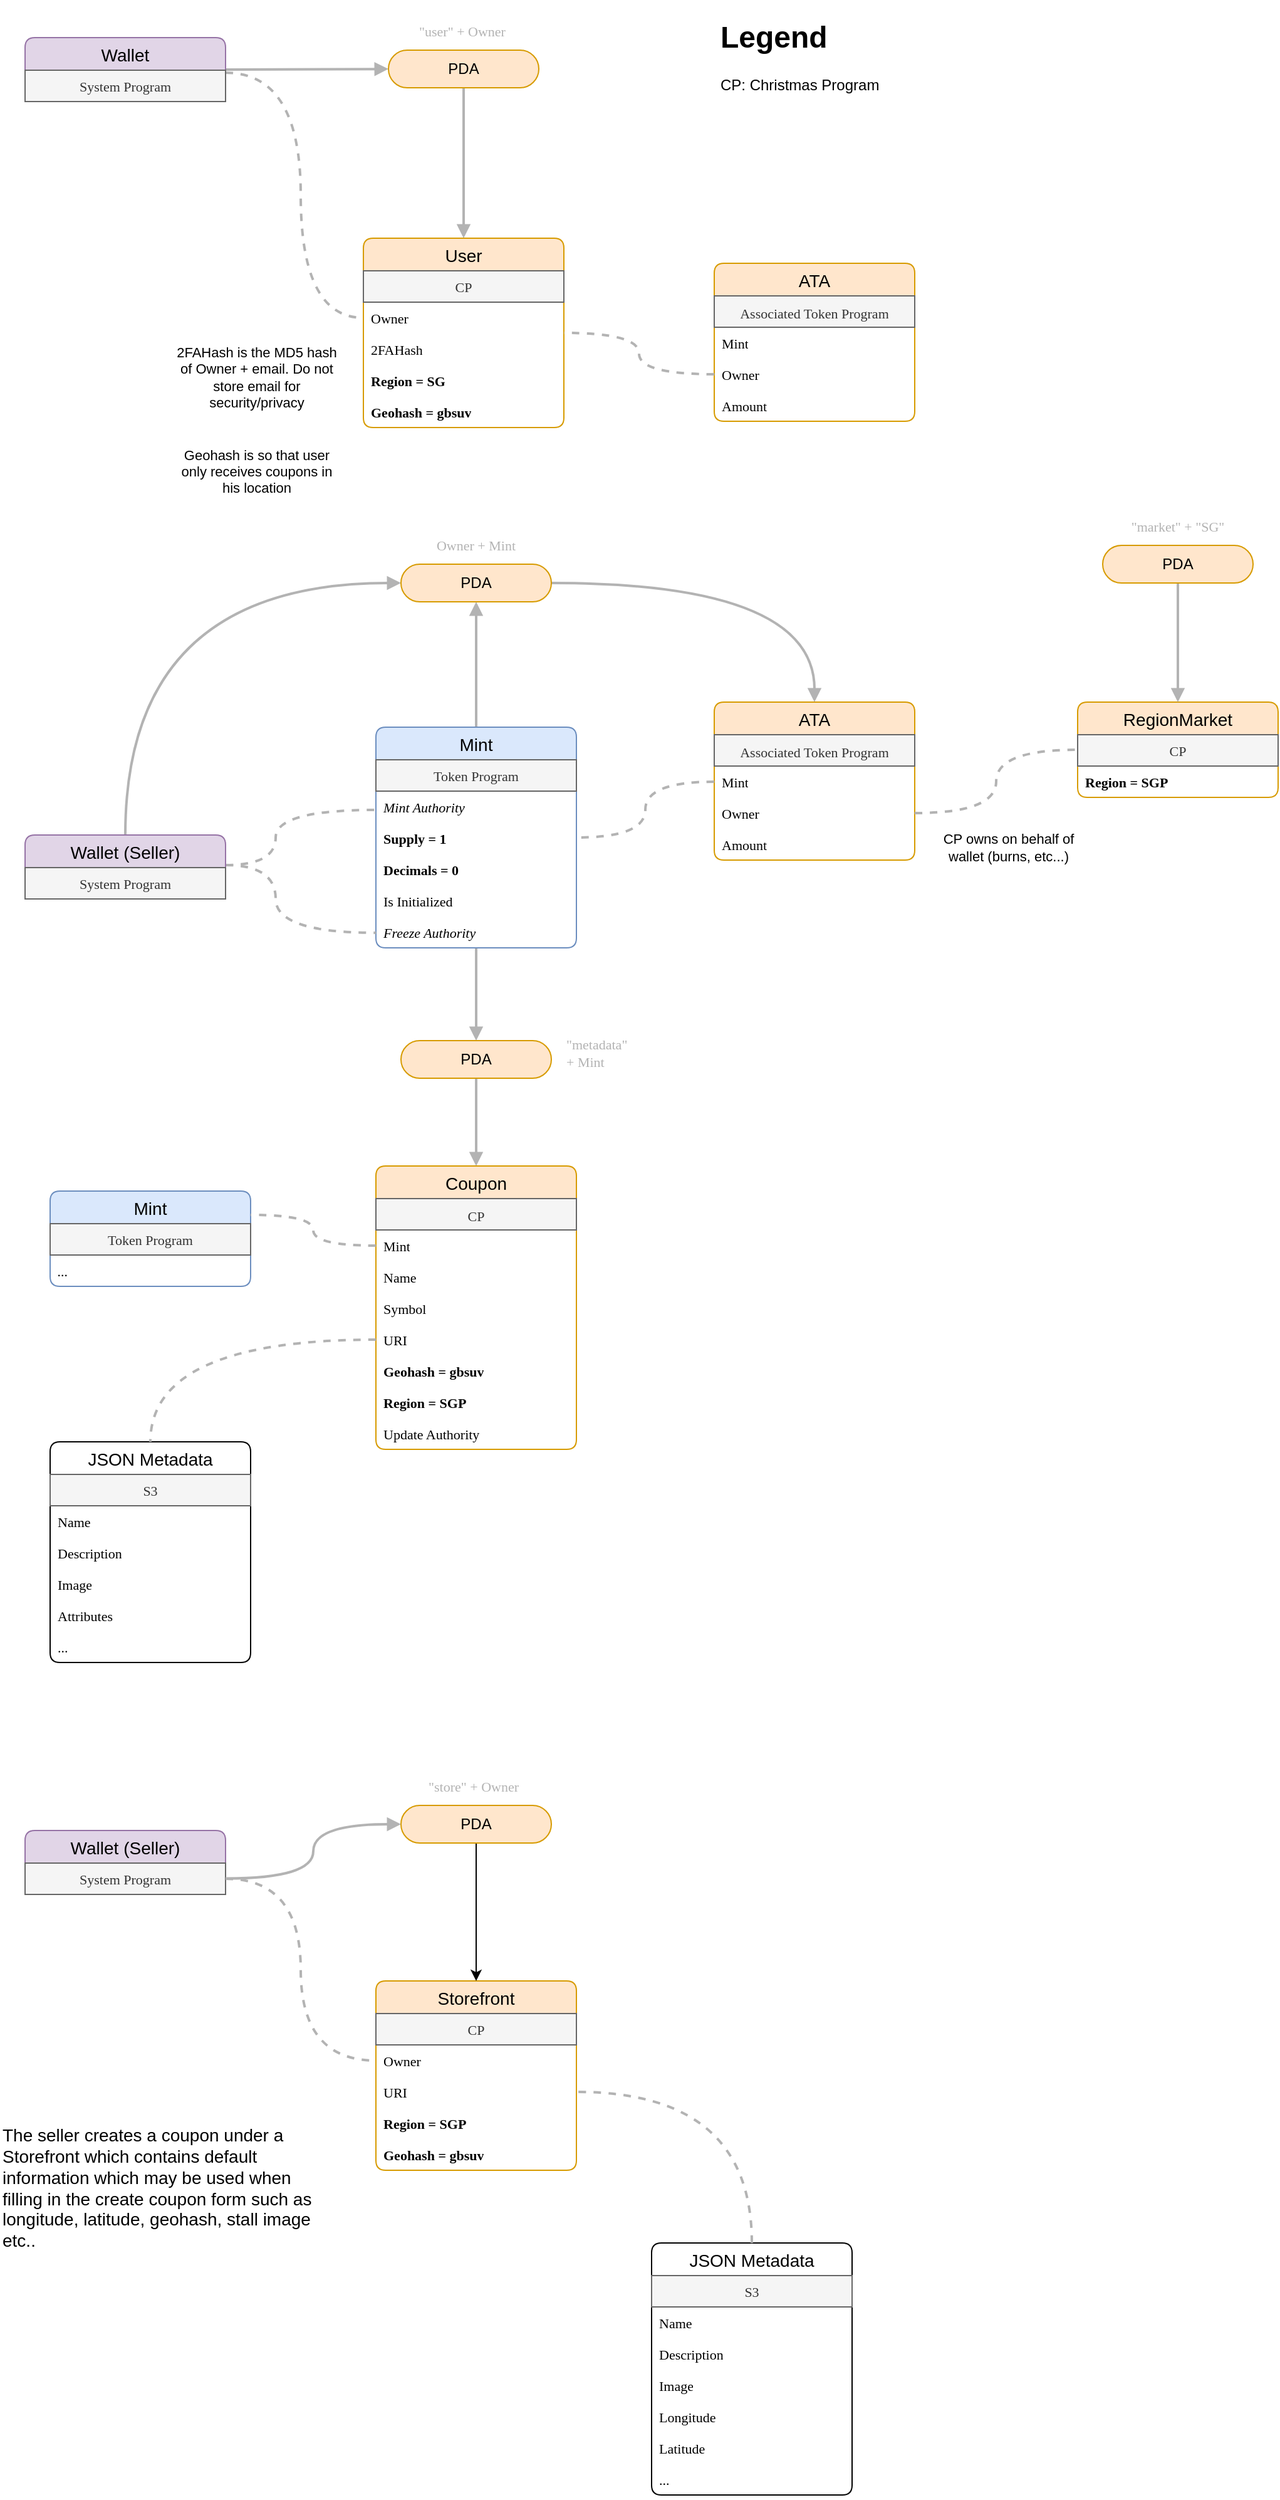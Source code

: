 <mxfile version="22.1.2" type="device">
  <diagram name="Page-1" id="myjQk-wkhAcpDl-BsH8o">
    <mxGraphModel dx="1242" dy="800" grid="1" gridSize="10" guides="1" tooltips="1" connect="1" arrows="1" fold="1" page="1" pageScale="1" pageWidth="827" pageHeight="1169" math="0" shadow="0">
      <root>
        <mxCell id="0" />
        <mxCell id="1" parent="0" />
        <mxCell id="Rvj227l52RedUWt44L4D-11" style="edgeStyle=orthogonalEdgeStyle;orthogonalLoop=1;jettySize=auto;html=1;entryX=0;entryY=0.5;entryDx=0;entryDy=0;endArrow=block;endFill=1;strokeWidth=2;strokeColor=#B3B3B3;curved=1;" parent="1" source="Rvj227l52RedUWt44L4D-1" target="Rvj227l52RedUWt44L4D-5" edge="1">
          <mxGeometry relative="1" as="geometry" />
        </mxCell>
        <mxCell id="Rvj227l52RedUWt44L4D-16" style="edgeStyle=orthogonalEdgeStyle;orthogonalLoop=1;jettySize=auto;html=1;entryX=0;entryY=0.5;entryDx=0;entryDy=0;curved=1;arcSize=20;endArrow=none;endFill=0;dashed=1;strokeWidth=2;strokeColor=#B3B3B3;" parent="1" source="Rvj227l52RedUWt44L4D-1" target="Rvj227l52RedUWt44L4D-15" edge="1">
          <mxGeometry relative="1" as="geometry">
            <Array as="points">
              <mxPoint x="260" y="88" />
              <mxPoint x="260" y="284" />
            </Array>
          </mxGeometry>
        </mxCell>
        <mxCell id="Rvj227l52RedUWt44L4D-1" value="Wallet" style="swimlane;fontStyle=0;childLayout=stackLayout;horizontal=1;startSize=26;horizontalStack=0;resizeParent=1;resizeParentMax=0;resizeLast=0;collapsible=1;marginBottom=0;align=center;fontSize=14;fillColor=#e1d5e7;strokeColor=#9673a6;arcSize=10;rounded=1;fontColor=#000000;" parent="1" vertex="1">
          <mxGeometry x="40" y="60" width="160" height="51" as="geometry" />
        </mxCell>
        <mxCell id="Rvj227l52RedUWt44L4D-2" value="System Program" style="text;strokeColor=#666666;fillColor=#f5f5f5;spacingLeft=4;spacingRight=4;overflow=hidden;rotatable=0;points=[[0,0.5],[1,0.5]];portConstraint=eastwest;fontSize=11;whiteSpace=wrap;html=1;align=center;fontFamily=Verdana;fontColor=#333333;" parent="Rvj227l52RedUWt44L4D-1" vertex="1">
          <mxGeometry y="26" width="160" height="25" as="geometry" />
        </mxCell>
        <mxCell id="Rvj227l52RedUWt44L4D-12" style="edgeStyle=orthogonalEdgeStyle;rounded=0;orthogonalLoop=1;jettySize=auto;html=1;entryX=0.5;entryY=0;entryDx=0;entryDy=0;strokeColor=#B3B3B3;endArrow=block;endFill=1;strokeWidth=2;" parent="1" source="Rvj227l52RedUWt44L4D-5" target="Rvj227l52RedUWt44L4D-6" edge="1">
          <mxGeometry relative="1" as="geometry" />
        </mxCell>
        <mxCell id="Rvj227l52RedUWt44L4D-5" value="&lt;font color=&quot;#000000&quot;&gt;PDA&lt;/font&gt;" style="rounded=1;whiteSpace=wrap;html=1;arcSize=50;absoluteArcSize=0;fillColor=#ffe6cc;strokeColor=#d79b00;fontColor=default;" parent="1" vertex="1">
          <mxGeometry x="330" y="70" width="120" height="30" as="geometry" />
        </mxCell>
        <mxCell id="Rvj227l52RedUWt44L4D-6" value="User" style="swimlane;fontStyle=0;childLayout=stackLayout;horizontal=1;startSize=26;horizontalStack=0;resizeParent=1;resizeParentMax=0;resizeLast=0;collapsible=1;marginBottom=0;align=center;fontSize=14;fillColor=#ffe6cc;strokeColor=#d79b00;arcSize=10;rounded=1;fontColor=#000000;" parent="1" vertex="1">
          <mxGeometry x="310" y="220" width="160" height="151" as="geometry" />
        </mxCell>
        <mxCell id="Rvj227l52RedUWt44L4D-7" value="CP" style="text;strokeColor=#666666;fillColor=#f5f5f5;spacingLeft=4;spacingRight=4;overflow=hidden;rotatable=0;points=[[0,0.5],[1,0.5]];portConstraint=eastwest;fontSize=11;whiteSpace=wrap;html=1;align=center;fontFamily=Verdana;fontColor=#333333;" parent="Rvj227l52RedUWt44L4D-6" vertex="1">
          <mxGeometry y="26" width="160" height="25" as="geometry" />
        </mxCell>
        <mxCell id="Rvj227l52RedUWt44L4D-15" value="Owner" style="text;spacingLeft=4;spacingRight=4;overflow=hidden;rotatable=0;points=[[0,0.5],[1,0.5]];portConstraint=eastwest;fontSize=11;whiteSpace=wrap;html=1;align=left;fontFamily=Verdana;" parent="Rvj227l52RedUWt44L4D-6" vertex="1">
          <mxGeometry y="51" width="160" height="25" as="geometry" />
        </mxCell>
        <mxCell id="p-E31Foc24i6YtQsYcdP-1" value="2FAHash" style="text;spacingLeft=4;spacingRight=4;overflow=hidden;rotatable=0;points=[[0,0.5],[1,0.5]];portConstraint=eastwest;fontSize=11;whiteSpace=wrap;html=1;align=left;fontFamily=Verdana;" parent="Rvj227l52RedUWt44L4D-6" vertex="1">
          <mxGeometry y="76" width="160" height="25" as="geometry" />
        </mxCell>
        <mxCell id="Y7vdd_2MA1dPWRgWnuZq-1" value="&lt;b&gt;Region = SG&lt;/b&gt;" style="text;spacingLeft=4;spacingRight=4;overflow=hidden;rotatable=0;points=[[0,0.5],[1,0.5]];portConstraint=eastwest;fontSize=11;whiteSpace=wrap;html=1;align=left;fontFamily=Verdana;" parent="Rvj227l52RedUWt44L4D-6" vertex="1">
          <mxGeometry y="101" width="160" height="25" as="geometry" />
        </mxCell>
        <mxCell id="Y7vdd_2MA1dPWRgWnuZq-2" value="&lt;b&gt;Geohash =&amp;nbsp;gbsuv&lt;/b&gt;" style="text;spacingLeft=4;spacingRight=4;overflow=hidden;rotatable=0;points=[[0,0.5],[1,0.5]];portConstraint=eastwest;fontSize=11;whiteSpace=wrap;html=1;align=left;fontFamily=Verdana;" parent="Rvj227l52RedUWt44L4D-6" vertex="1">
          <mxGeometry y="126" width="160" height="25" as="geometry" />
        </mxCell>
        <mxCell id="Rvj227l52RedUWt44L4D-13" value="&quot;user&quot; + Owner" style="text;html=1;strokeColor=none;fillColor=none;align=center;verticalAlign=middle;whiteSpace=wrap;rounded=0;fontFamily=Verdana;fontColor=#B3B3B3;fontStyle=0;fontSize=11;" parent="1" vertex="1">
          <mxGeometry x="320" y="40" width="138" height="30" as="geometry" />
        </mxCell>
        <mxCell id="Rvj227l52RedUWt44L4D-35" style="edgeStyle=orthogonalEdgeStyle;shape=connector;curved=1;rounded=1;orthogonalLoop=1;jettySize=auto;html=1;entryX=0.5;entryY=1;entryDx=0;entryDy=0;labelBackgroundColor=default;strokeColor=#B3B3B3;strokeWidth=2;fontFamily=Helvetica;fontSize=11;fontColor=default;endArrow=block;endFill=1;" parent="1" source="Rvj227l52RedUWt44L4D-18" target="Rvj227l52RedUWt44L4D-32" edge="1">
          <mxGeometry relative="1" as="geometry" />
        </mxCell>
        <mxCell id="Rvj227l52RedUWt44L4D-67" style="edgeStyle=orthogonalEdgeStyle;shape=connector;curved=1;rounded=1;orthogonalLoop=1;jettySize=auto;html=1;labelBackgroundColor=default;strokeColor=#B3B3B3;strokeWidth=2;fontFamily=Helvetica;fontSize=11;fontColor=default;endArrow=block;endFill=1;entryX=0.5;entryY=0;entryDx=0;entryDy=0;" parent="1" source="Rvj227l52RedUWt44L4D-18" target="Rvj227l52RedUWt44L4D-60" edge="1">
          <mxGeometry relative="1" as="geometry">
            <mxPoint x="410" y="850" as="targetPoint" />
            <Array as="points" />
          </mxGeometry>
        </mxCell>
        <mxCell id="Rvj227l52RedUWt44L4D-18" value="Mint" style="swimlane;fontStyle=0;childLayout=stackLayout;horizontal=1;startSize=26;horizontalStack=0;resizeParent=1;resizeParentMax=0;resizeLast=0;collapsible=1;marginBottom=0;align=center;fontSize=14;fillColor=#dae8fc;strokeColor=#6c8ebf;arcSize=10;rounded=1;fontColor=#000000;" parent="1" vertex="1">
          <mxGeometry x="320" y="610" width="160" height="176" as="geometry" />
        </mxCell>
        <mxCell id="Rvj227l52RedUWt44L4D-19" value="Token Program" style="text;strokeColor=#666666;fillColor=#f5f5f5;spacingLeft=4;spacingRight=4;overflow=hidden;rotatable=0;points=[[0,0.5],[1,0.5]];portConstraint=eastwest;fontSize=11;whiteSpace=wrap;html=1;align=center;fontFamily=Verdana;fontColor=#333333;" parent="Rvj227l52RedUWt44L4D-18" vertex="1">
          <mxGeometry y="26" width="160" height="25" as="geometry" />
        </mxCell>
        <mxCell id="Rvj227l52RedUWt44L4D-20" value="Mint Authority" style="text;spacingLeft=4;spacingRight=4;overflow=hidden;rotatable=0;points=[[0,0.5],[1,0.5]];portConstraint=eastwest;fontSize=11;whiteSpace=wrap;html=1;align=left;fontFamily=Verdana;fontStyle=2" parent="Rvj227l52RedUWt44L4D-18" vertex="1">
          <mxGeometry y="51" width="160" height="25" as="geometry" />
        </mxCell>
        <mxCell id="Rvj227l52RedUWt44L4D-21" value="&lt;b style=&quot;font-size: 11px;&quot;&gt;Supply = 1&lt;/b&gt;" style="text;spacingLeft=4;spacingRight=4;overflow=hidden;rotatable=0;points=[[0,0.5],[1,0.5]];portConstraint=eastwest;fontSize=11;whiteSpace=wrap;html=1;align=left;fontFamily=Verdana;" parent="Rvj227l52RedUWt44L4D-18" vertex="1">
          <mxGeometry y="76" width="160" height="25" as="geometry" />
        </mxCell>
        <mxCell id="Rvj227l52RedUWt44L4D-22" value="&lt;b style=&quot;font-size: 11px;&quot;&gt;Decimals = 0&lt;/b&gt;" style="text;spacingLeft=4;spacingRight=4;overflow=hidden;rotatable=0;points=[[0,0.5],[1,0.5]];portConstraint=eastwest;fontSize=11;whiteSpace=wrap;html=1;align=left;fontFamily=Verdana;" parent="Rvj227l52RedUWt44L4D-18" vertex="1">
          <mxGeometry y="101" width="160" height="25" as="geometry" />
        </mxCell>
        <mxCell id="Rvj227l52RedUWt44L4D-23" value="Is Initialized" style="text;spacingLeft=4;spacingRight=4;overflow=hidden;rotatable=0;points=[[0,0.5],[1,0.5]];portConstraint=eastwest;fontSize=11;whiteSpace=wrap;html=1;align=left;fontFamily=Verdana;" parent="Rvj227l52RedUWt44L4D-18" vertex="1">
          <mxGeometry y="126" width="160" height="25" as="geometry" />
        </mxCell>
        <mxCell id="Rvj227l52RedUWt44L4D-24" value="Freeze Authority" style="text;spacingLeft=4;spacingRight=4;overflow=hidden;rotatable=0;points=[[0,0.5],[1,0.5]];portConstraint=eastwest;fontSize=11;whiteSpace=wrap;html=1;align=left;fontFamily=Verdana;fontStyle=2" parent="Rvj227l52RedUWt44L4D-18" vertex="1">
          <mxGeometry y="151" width="160" height="25" as="geometry" />
        </mxCell>
        <mxCell id="Rvj227l52RedUWt44L4D-30" style="edgeStyle=orthogonalEdgeStyle;orthogonalLoop=1;jettySize=auto;html=1;endArrow=none;strokeColor=#B3B3B3;arcSize=20;endFill=0;dashed=1;strokeWidth=2;curved=1;" parent="1" source="Rvj227l52RedUWt44L4D-25" target="Rvj227l52RedUWt44L4D-20" edge="1">
          <mxGeometry relative="1" as="geometry">
            <mxPoint x="300" y="670" as="targetPoint" />
            <Array as="points">
              <mxPoint x="240" y="720" />
              <mxPoint x="240" y="676" />
            </Array>
          </mxGeometry>
        </mxCell>
        <mxCell id="Rvj227l52RedUWt44L4D-31" style="edgeStyle=orthogonalEdgeStyle;orthogonalLoop=1;jettySize=auto;html=1;endArrow=none;strokeColor=#B3B3B3;arcSize=20;endFill=0;dashed=1;strokeWidth=2;curved=1;" parent="1" source="Rvj227l52RedUWt44L4D-25" target="Rvj227l52RedUWt44L4D-24" edge="1">
          <mxGeometry relative="1" as="geometry">
            <mxPoint x="270" y="810" as="targetPoint" />
            <Array as="points">
              <mxPoint x="240" y="720" />
              <mxPoint x="240" y="774" />
            </Array>
          </mxGeometry>
        </mxCell>
        <mxCell id="Rvj227l52RedUWt44L4D-34" style="edgeStyle=orthogonalEdgeStyle;shape=connector;curved=1;rounded=1;orthogonalLoop=1;jettySize=auto;html=1;entryX=0;entryY=0.5;entryDx=0;entryDy=0;labelBackgroundColor=default;strokeColor=#B3B3B3;strokeWidth=2;fontFamily=Helvetica;fontSize=11;fontColor=default;endArrow=block;endFill=1;arcSize=20;" parent="1" source="Rvj227l52RedUWt44L4D-25" target="Rvj227l52RedUWt44L4D-32" edge="1">
          <mxGeometry relative="1" as="geometry">
            <Array as="points">
              <mxPoint x="120" y="495" />
            </Array>
          </mxGeometry>
        </mxCell>
        <mxCell id="Rvj227l52RedUWt44L4D-25" value="Wallet (Seller)" style="swimlane;fontStyle=0;childLayout=stackLayout;horizontal=1;startSize=26;horizontalStack=0;resizeParent=1;resizeParentMax=0;resizeLast=0;collapsible=1;marginBottom=0;align=center;fontSize=14;fillColor=#e1d5e7;strokeColor=#9673a6;arcSize=10;rounded=1;fontColor=#000000;" parent="1" vertex="1">
          <mxGeometry x="40" y="696" width="160" height="51" as="geometry" />
        </mxCell>
        <mxCell id="Rvj227l52RedUWt44L4D-26" value="System Program" style="text;strokeColor=#666666;fillColor=#f5f5f5;spacingLeft=4;spacingRight=4;overflow=hidden;rotatable=0;points=[[0,0.5],[1,0.5]];portConstraint=eastwest;fontSize=11;whiteSpace=wrap;html=1;align=center;fontFamily=Verdana;fontColor=#333333;" parent="Rvj227l52RedUWt44L4D-25" vertex="1">
          <mxGeometry y="26" width="160" height="25" as="geometry" />
        </mxCell>
        <mxCell id="Rvj227l52RedUWt44L4D-43" style="edgeStyle=orthogonalEdgeStyle;shape=connector;curved=1;rounded=1;orthogonalLoop=1;jettySize=auto;html=1;entryX=0.5;entryY=0;entryDx=0;entryDy=0;labelBackgroundColor=default;strokeColor=#B3B3B3;strokeWidth=2;fontFamily=Helvetica;fontSize=11;fontColor=default;endArrow=block;endFill=1;" parent="1" source="Rvj227l52RedUWt44L4D-32" target="Rvj227l52RedUWt44L4D-36" edge="1">
          <mxGeometry relative="1" as="geometry" />
        </mxCell>
        <mxCell id="Rvj227l52RedUWt44L4D-32" value="&lt;font color=&quot;#000000&quot;&gt;PDA&lt;/font&gt;" style="rounded=1;whiteSpace=wrap;html=1;arcSize=50;absoluteArcSize=0;fillColor=#ffe6cc;strokeColor=#d79b00;" parent="1" vertex="1">
          <mxGeometry x="340" y="480" width="120" height="30" as="geometry" />
        </mxCell>
        <mxCell id="Rvj227l52RedUWt44L4D-33" value="Owner + Mint" style="text;html=1;strokeColor=none;fillColor=none;align=center;verticalAlign=middle;whiteSpace=wrap;rounded=0;fontFamily=Verdana;fontColor=#B3B3B3;fontStyle=0;fontSize=11;" parent="1" vertex="1">
          <mxGeometry x="352" y="450" width="96" height="30" as="geometry" />
        </mxCell>
        <mxCell id="Rvj227l52RedUWt44L4D-36" value="ATA" style="swimlane;fontStyle=0;childLayout=stackLayout;horizontal=1;startSize=26;horizontalStack=0;resizeParent=1;resizeParentMax=0;resizeLast=0;collapsible=1;marginBottom=0;align=center;fontSize=14;fillColor=#ffe6cc;strokeColor=#d79b00;arcSize=10;rounded=1;fontColor=#000000;" parent="1" vertex="1">
          <mxGeometry x="590" y="590" width="160" height="126" as="geometry" />
        </mxCell>
        <mxCell id="Rvj227l52RedUWt44L4D-37" value="&lt;font style=&quot;font-size: 11px;&quot;&gt;Associated Token Program&lt;/font&gt;" style="text;strokeColor=#666666;fillColor=#f5f5f5;spacingLeft=4;spacingRight=4;overflow=hidden;rotatable=0;points=[[0,0.5],[1,0.5]];portConstraint=eastwest;fontSize=12;whiteSpace=wrap;html=1;align=center;fontFamily=Verdana;fontColor=#333333;" parent="Rvj227l52RedUWt44L4D-36" vertex="1">
          <mxGeometry y="26" width="160" height="25" as="geometry" />
        </mxCell>
        <mxCell id="Rvj227l52RedUWt44L4D-38" value="&lt;span style=&quot;font-style: normal;&quot;&gt;Mint&lt;/span&gt;" style="text;spacingLeft=4;spacingRight=4;overflow=hidden;rotatable=0;points=[[0,0.5],[1,0.5]];portConstraint=eastwest;fontSize=11;whiteSpace=wrap;html=1;align=left;fontFamily=Verdana;fontStyle=2" parent="Rvj227l52RedUWt44L4D-36" vertex="1">
          <mxGeometry y="51" width="160" height="25" as="geometry" />
        </mxCell>
        <mxCell id="Rvj227l52RedUWt44L4D-39" value="&lt;span style=&quot;font-size: 11px;&quot;&gt;Owner&lt;/span&gt;" style="text;spacingLeft=4;spacingRight=4;overflow=hidden;rotatable=0;points=[[0,0.5],[1,0.5]];portConstraint=eastwest;fontSize=11;whiteSpace=wrap;html=1;align=left;fontFamily=Verdana;" parent="Rvj227l52RedUWt44L4D-36" vertex="1">
          <mxGeometry y="76" width="160" height="25" as="geometry" />
        </mxCell>
        <mxCell id="Rvj227l52RedUWt44L4D-40" value="&lt;span style=&quot;font-size: 11px;&quot;&gt;Amount&lt;/span&gt;" style="text;spacingLeft=4;spacingRight=4;overflow=hidden;rotatable=0;points=[[0,0.5],[1,0.5]];portConstraint=eastwest;fontSize=11;whiteSpace=wrap;html=1;align=left;fontFamily=Verdana;" parent="Rvj227l52RedUWt44L4D-36" vertex="1">
          <mxGeometry y="101" width="160" height="25" as="geometry" />
        </mxCell>
        <mxCell id="Rvj227l52RedUWt44L4D-48" style="edgeStyle=orthogonalEdgeStyle;shape=connector;curved=1;rounded=1;orthogonalLoop=1;jettySize=auto;html=1;dashed=1;labelBackgroundColor=default;strokeColor=#B3B3B3;strokeWidth=2;fontFamily=Helvetica;fontSize=11;fontColor=default;endArrow=none;endFill=0;" parent="1" source="Rvj227l52RedUWt44L4D-38" target="Rvj227l52RedUWt44L4D-18" edge="1">
          <mxGeometry relative="1" as="geometry" />
        </mxCell>
        <mxCell id="Rvj227l52RedUWt44L4D-50" value="RegionMarket" style="swimlane;fontStyle=0;childLayout=stackLayout;horizontal=1;startSize=26;horizontalStack=0;resizeParent=1;resizeParentMax=0;resizeLast=0;collapsible=1;marginBottom=0;align=center;fontSize=14;fillColor=#ffe6cc;strokeColor=#d79b00;arcSize=10;rounded=1;fontColor=#000000;" parent="1" vertex="1">
          <mxGeometry x="880" y="590" width="160" height="76" as="geometry" />
        </mxCell>
        <mxCell id="Rvj227l52RedUWt44L4D-51" value="CP" style="text;strokeColor=#666666;fillColor=#f5f5f5;spacingLeft=4;spacingRight=4;overflow=hidden;rotatable=0;points=[[0,0.5],[1,0.5]];portConstraint=eastwest;fontSize=11;whiteSpace=wrap;html=1;align=center;fontFamily=Verdana;fontColor=#333333;" parent="Rvj227l52RedUWt44L4D-50" vertex="1">
          <mxGeometry y="26" width="160" height="25" as="geometry" />
        </mxCell>
        <mxCell id="Rvj227l52RedUWt44L4D-52" value="&lt;b&gt;Region = SGP&lt;/b&gt;" style="text;spacingLeft=4;spacingRight=4;overflow=hidden;rotatable=0;points=[[0,0.5],[1,0.5]];portConstraint=eastwest;fontSize=11;whiteSpace=wrap;html=1;align=left;fontFamily=Verdana;" parent="Rvj227l52RedUWt44L4D-50" vertex="1">
          <mxGeometry y="51" width="160" height="25" as="geometry" />
        </mxCell>
        <mxCell id="Rvj227l52RedUWt44L4D-55" style="edgeStyle=orthogonalEdgeStyle;shape=connector;curved=1;rounded=1;orthogonalLoop=1;jettySize=auto;html=1;dashed=1;labelBackgroundColor=default;strokeColor=#B3B3B3;strokeWidth=2;fontFamily=Helvetica;fontSize=11;fontColor=default;endArrow=none;endFill=0;" parent="1" source="Rvj227l52RedUWt44L4D-39" target="Rvj227l52RedUWt44L4D-50" edge="1">
          <mxGeometry relative="1" as="geometry" />
        </mxCell>
        <mxCell id="Rvj227l52RedUWt44L4D-56" value="CP owns on behalf of wallet (burns, etc...)" style="text;html=1;strokeColor=none;fillColor=none;align=center;verticalAlign=middle;whiteSpace=wrap;rounded=0;fontSize=11;fontFamily=Helvetica;fontColor=default;" parent="1" vertex="1">
          <mxGeometry x="760" y="680" width="130" height="51" as="geometry" />
        </mxCell>
        <mxCell id="Rvj227l52RedUWt44L4D-59" style="edgeStyle=orthogonalEdgeStyle;shape=connector;curved=1;rounded=1;orthogonalLoop=1;jettySize=auto;html=1;entryX=0.5;entryY=0;entryDx=0;entryDy=0;labelBackgroundColor=default;strokeColor=#B3B3B3;strokeWidth=2;fontFamily=Helvetica;fontSize=11;fontColor=default;endArrow=block;endFill=1;" parent="1" source="Rvj227l52RedUWt44L4D-57" target="Rvj227l52RedUWt44L4D-50" edge="1">
          <mxGeometry relative="1" as="geometry" />
        </mxCell>
        <mxCell id="Rvj227l52RedUWt44L4D-57" value="&lt;font color=&quot;#000000&quot;&gt;PDA&lt;/font&gt;" style="rounded=1;whiteSpace=wrap;html=1;arcSize=50;absoluteArcSize=0;fillColor=#ffe6cc;strokeColor=#d79b00;" parent="1" vertex="1">
          <mxGeometry x="900" y="465" width="120" height="30" as="geometry" />
        </mxCell>
        <mxCell id="Rvj227l52RedUWt44L4D-58" value="&quot;market&quot; + &quot;SG&quot;" style="text;html=1;strokeColor=none;fillColor=none;align=center;verticalAlign=middle;whiteSpace=wrap;rounded=0;fontFamily=Verdana;fontColor=#B3B3B3;fontStyle=0;fontSize=11;" parent="1" vertex="1">
          <mxGeometry x="912" y="435" width="96" height="30" as="geometry" />
        </mxCell>
        <mxCell id="Rvj227l52RedUWt44L4D-68" style="edgeStyle=orthogonalEdgeStyle;shape=connector;curved=1;rounded=1;orthogonalLoop=1;jettySize=auto;html=1;entryX=0.5;entryY=0;entryDx=0;entryDy=0;labelBackgroundColor=default;strokeColor=#B3B3B3;strokeWidth=2;fontFamily=Helvetica;fontSize=11;fontColor=default;endArrow=block;endFill=1;" parent="1" source="Rvj227l52RedUWt44L4D-60" target="Rvj227l52RedUWt44L4D-61" edge="1">
          <mxGeometry relative="1" as="geometry" />
        </mxCell>
        <mxCell id="Rvj227l52RedUWt44L4D-60" value="&lt;font color=&quot;#000000&quot;&gt;PDA&lt;/font&gt;" style="rounded=1;whiteSpace=wrap;html=1;arcSize=50;absoluteArcSize=0;fillColor=#ffe6cc;strokeColor=#d79b00;" parent="1" vertex="1">
          <mxGeometry x="340" y="860" width="120" height="30" as="geometry" />
        </mxCell>
        <mxCell id="Rvj227l52RedUWt44L4D-61" value="Coupon" style="swimlane;fontStyle=0;childLayout=stackLayout;horizontal=1;startSize=26;horizontalStack=0;resizeParent=1;resizeParentMax=0;resizeLast=0;collapsible=1;marginBottom=0;align=center;fontSize=14;fillColor=#ffe6cc;strokeColor=#d79b00;arcSize=10;rounded=1;fontColor=#000000;" parent="1" vertex="1">
          <mxGeometry x="320" y="960" width="160" height="226" as="geometry" />
        </mxCell>
        <mxCell id="Rvj227l52RedUWt44L4D-62" value="&lt;font style=&quot;font-size: 11px;&quot;&gt;CP&lt;/font&gt;" style="text;strokeColor=#666666;fillColor=#f5f5f5;spacingLeft=4;spacingRight=4;overflow=hidden;rotatable=0;points=[[0,0.5],[1,0.5]];portConstraint=eastwest;fontSize=12;whiteSpace=wrap;html=1;align=center;fontFamily=Verdana;fontColor=#333333;" parent="Rvj227l52RedUWt44L4D-61" vertex="1">
          <mxGeometry y="26" width="160" height="25" as="geometry" />
        </mxCell>
        <mxCell id="Rvj227l52RedUWt44L4D-63" value="&lt;span style=&quot;font-style: normal;&quot;&gt;Mint&lt;/span&gt;" style="text;spacingLeft=4;spacingRight=4;overflow=hidden;rotatable=0;points=[[0,0.5],[1,0.5]];portConstraint=eastwest;fontSize=11;whiteSpace=wrap;html=1;align=left;fontFamily=Verdana;fontStyle=2" parent="Rvj227l52RedUWt44L4D-61" vertex="1">
          <mxGeometry y="51" width="160" height="25" as="geometry" />
        </mxCell>
        <mxCell id="Rvj227l52RedUWt44L4D-64" value="&lt;span style=&quot;font-size: 11px;&quot;&gt;Name&lt;/span&gt;" style="text;spacingLeft=4;spacingRight=4;overflow=hidden;rotatable=0;points=[[0,0.5],[1,0.5]];portConstraint=eastwest;fontSize=11;whiteSpace=wrap;html=1;align=left;fontFamily=Verdana;" parent="Rvj227l52RedUWt44L4D-61" vertex="1">
          <mxGeometry y="76" width="160" height="25" as="geometry" />
        </mxCell>
        <mxCell id="Rvj227l52RedUWt44L4D-65" value="&lt;span style=&quot;font-size: 11px;&quot;&gt;Symbol&lt;/span&gt;" style="text;spacingLeft=4;spacingRight=4;overflow=hidden;rotatable=0;points=[[0,0.5],[1,0.5]];portConstraint=eastwest;fontSize=11;whiteSpace=wrap;html=1;align=left;fontFamily=Verdana;" parent="Rvj227l52RedUWt44L4D-61" vertex="1">
          <mxGeometry y="101" width="160" height="25" as="geometry" />
        </mxCell>
        <mxCell id="Rvj227l52RedUWt44L4D-69" value="&lt;span style=&quot;font-size: 11px;&quot;&gt;URI&lt;/span&gt;" style="text;spacingLeft=4;spacingRight=4;overflow=hidden;rotatable=0;points=[[0,0.5],[1,0.5]];portConstraint=eastwest;fontSize=11;whiteSpace=wrap;html=1;align=left;fontFamily=Verdana;" parent="Rvj227l52RedUWt44L4D-61" vertex="1">
          <mxGeometry y="126" width="160" height="25" as="geometry" />
        </mxCell>
        <mxCell id="Y7vdd_2MA1dPWRgWnuZq-5" value="&lt;b&gt;Geohash = gbsuv&lt;/b&gt;" style="text;spacingLeft=4;spacingRight=4;overflow=hidden;rotatable=0;points=[[0,0.5],[1,0.5]];portConstraint=eastwest;fontSize=11;whiteSpace=wrap;html=1;align=left;fontFamily=Verdana;" parent="Rvj227l52RedUWt44L4D-61" vertex="1">
          <mxGeometry y="151" width="160" height="25" as="geometry" />
        </mxCell>
        <mxCell id="p-E31Foc24i6YtQsYcdP-3" value="&lt;span style=&quot;font-size: 11px;&quot;&gt;&lt;b&gt;Region = SGP&lt;/b&gt;&lt;/span&gt;" style="text;spacingLeft=4;spacingRight=4;overflow=hidden;rotatable=0;points=[[0,0.5],[1,0.5]];portConstraint=eastwest;fontSize=11;whiteSpace=wrap;html=1;align=left;fontFamily=Verdana;" parent="Rvj227l52RedUWt44L4D-61" vertex="1">
          <mxGeometry y="176" width="160" height="25" as="geometry" />
        </mxCell>
        <mxCell id="0rPTB_BggC_cvZNk9b0N-2" value="&lt;span style=&quot;font-size: 11px;&quot;&gt;Update Authority&lt;/span&gt;" style="text;spacingLeft=4;spacingRight=4;overflow=hidden;rotatable=0;points=[[0,0.5],[1,0.5]];portConstraint=eastwest;fontSize=11;whiteSpace=wrap;html=1;align=left;fontFamily=Verdana;" parent="Rvj227l52RedUWt44L4D-61" vertex="1">
          <mxGeometry y="201" width="160" height="25" as="geometry" />
        </mxCell>
        <mxCell id="Rvj227l52RedUWt44L4D-66" value="&quot;metadata&quot;&lt;br&gt;+ Mint" style="text;html=1;strokeColor=none;fillColor=none;align=left;verticalAlign=middle;whiteSpace=wrap;rounded=0;fontFamily=Verdana;fontColor=#B3B3B3;fontStyle=0;fontSize=11;" parent="1" vertex="1">
          <mxGeometry x="470" y="850" width="80" height="40" as="geometry" />
        </mxCell>
        <mxCell id="Rvj227l52RedUWt44L4D-72" value="Mint" style="swimlane;fontStyle=0;childLayout=stackLayout;horizontal=1;startSize=26;horizontalStack=0;resizeParent=1;resizeParentMax=0;resizeLast=0;collapsible=1;marginBottom=0;align=center;fontSize=14;fillColor=#dae8fc;strokeColor=#6c8ebf;arcSize=10;rounded=1;fontColor=#000000;" parent="1" vertex="1">
          <mxGeometry x="60" y="980" width="160" height="76" as="geometry" />
        </mxCell>
        <mxCell id="Rvj227l52RedUWt44L4D-73" value="Token Program" style="text;strokeColor=#666666;fillColor=#f5f5f5;spacingLeft=4;spacingRight=4;overflow=hidden;rotatable=0;points=[[0,0.5],[1,0.5]];portConstraint=eastwest;fontSize=11;whiteSpace=wrap;html=1;align=center;fontFamily=Verdana;fontColor=#333333;" parent="Rvj227l52RedUWt44L4D-72" vertex="1">
          <mxGeometry y="26" width="160" height="25" as="geometry" />
        </mxCell>
        <mxCell id="Rvj227l52RedUWt44L4D-78" value="..." style="text;spacingLeft=4;spacingRight=4;overflow=hidden;rotatable=0;points=[[0,0.5],[1,0.5]];portConstraint=eastwest;fontSize=11;whiteSpace=wrap;html=1;align=left;fontFamily=Verdana;fontStyle=2" parent="Rvj227l52RedUWt44L4D-72" vertex="1">
          <mxGeometry y="51" width="160" height="25" as="geometry" />
        </mxCell>
        <mxCell id="Rvj227l52RedUWt44L4D-79" style="edgeStyle=orthogonalEdgeStyle;shape=connector;curved=1;rounded=1;orthogonalLoop=1;jettySize=auto;html=1;entryX=1;entryY=0.25;entryDx=0;entryDy=0;dashed=1;labelBackgroundColor=default;strokeColor=#B3B3B3;strokeWidth=2;fontFamily=Helvetica;fontSize=11;fontColor=default;endArrow=none;endFill=0;" parent="1" source="Rvj227l52RedUWt44L4D-63" target="Rvj227l52RedUWt44L4D-72" edge="1">
          <mxGeometry relative="1" as="geometry" />
        </mxCell>
        <mxCell id="Y7vdd_2MA1dPWRgWnuZq-3" value="Geohash is so that user only receives coupons in his location" style="text;html=1;strokeColor=none;fillColor=none;align=center;verticalAlign=middle;whiteSpace=wrap;rounded=0;fontSize=11;fontFamily=Helvetica;fontColor=default;" parent="1" vertex="1">
          <mxGeometry x="160" y="380" width="130" height="51" as="geometry" />
        </mxCell>
        <mxCell id="Y7vdd_2MA1dPWRgWnuZq-8" value="JSON Metadata" style="swimlane;fontStyle=0;childLayout=stackLayout;horizontal=1;startSize=26;horizontalStack=0;resizeParent=1;resizeParentMax=0;resizeLast=0;collapsible=1;marginBottom=0;align=center;fontSize=14;arcSize=10;rounded=1;" parent="1" vertex="1">
          <mxGeometry x="60" y="1180" width="160" height="176" as="geometry" />
        </mxCell>
        <mxCell id="Y7vdd_2MA1dPWRgWnuZq-16" value="S3" style="text;strokeColor=#666666;fillColor=#f5f5f5;spacingLeft=4;spacingRight=4;overflow=hidden;rotatable=0;points=[[0,0.5],[1,0.5]];portConstraint=eastwest;fontSize=11;whiteSpace=wrap;html=1;align=center;fontFamily=Verdana;fontColor=#333333;" parent="Y7vdd_2MA1dPWRgWnuZq-8" vertex="1">
          <mxGeometry y="26" width="160" height="25" as="geometry" />
        </mxCell>
        <mxCell id="Y7vdd_2MA1dPWRgWnuZq-10" value="&lt;span style=&quot;font-style: normal;&quot;&gt;Name&lt;/span&gt;" style="text;spacingLeft=4;spacingRight=4;overflow=hidden;rotatable=0;points=[[0,0.5],[1,0.5]];portConstraint=eastwest;fontSize=11;whiteSpace=wrap;html=1;align=left;fontFamily=Verdana;fontStyle=2" parent="Y7vdd_2MA1dPWRgWnuZq-8" vertex="1">
          <mxGeometry y="51" width="160" height="25" as="geometry" />
        </mxCell>
        <mxCell id="Y7vdd_2MA1dPWRgWnuZq-11" value="&lt;span style=&quot;font-size: 11px;&quot;&gt;Description&lt;/span&gt;" style="text;spacingLeft=4;spacingRight=4;overflow=hidden;rotatable=0;points=[[0,0.5],[1,0.5]];portConstraint=eastwest;fontSize=11;whiteSpace=wrap;html=1;align=left;fontFamily=Verdana;" parent="Y7vdd_2MA1dPWRgWnuZq-8" vertex="1">
          <mxGeometry y="76" width="160" height="25" as="geometry" />
        </mxCell>
        <mxCell id="Y7vdd_2MA1dPWRgWnuZq-12" value="&lt;span style=&quot;font-size: 11px;&quot;&gt;Image&lt;/span&gt;" style="text;spacingLeft=4;spacingRight=4;overflow=hidden;rotatable=0;points=[[0,0.5],[1,0.5]];portConstraint=eastwest;fontSize=11;whiteSpace=wrap;html=1;align=left;fontFamily=Verdana;" parent="Y7vdd_2MA1dPWRgWnuZq-8" vertex="1">
          <mxGeometry y="101" width="160" height="25" as="geometry" />
        </mxCell>
        <mxCell id="Y7vdd_2MA1dPWRgWnuZq-14" value="Attributes" style="text;spacingLeft=4;spacingRight=4;overflow=hidden;rotatable=0;points=[[0,0.5],[1,0.5]];portConstraint=eastwest;fontSize=11;whiteSpace=wrap;html=1;align=left;fontFamily=Verdana;" parent="Y7vdd_2MA1dPWRgWnuZq-8" vertex="1">
          <mxGeometry y="126" width="160" height="25" as="geometry" />
        </mxCell>
        <mxCell id="Y7vdd_2MA1dPWRgWnuZq-15" value="..." style="text;spacingLeft=4;spacingRight=4;overflow=hidden;rotatable=0;points=[[0,0.5],[1,0.5]];portConstraint=eastwest;fontSize=11;whiteSpace=wrap;html=1;align=left;fontFamily=Verdana;" parent="Y7vdd_2MA1dPWRgWnuZq-8" vertex="1">
          <mxGeometry y="151" width="160" height="25" as="geometry" />
        </mxCell>
        <mxCell id="Y7vdd_2MA1dPWRgWnuZq-17" style="edgeStyle=orthogonalEdgeStyle;orthogonalLoop=1;jettySize=auto;html=1;entryX=0.5;entryY=0;entryDx=0;entryDy=0;endArrow=none;strokeColor=#B3B3B3;dashed=1;strokeWidth=2;endFill=0;curved=1;" parent="1" source="Rvj227l52RedUWt44L4D-69" target="Y7vdd_2MA1dPWRgWnuZq-8" edge="1">
          <mxGeometry relative="1" as="geometry" />
        </mxCell>
        <mxCell id="p-E31Foc24i6YtQsYcdP-2" value="2FAHash is the MD5 hash of Owner + email. Do not store email for security/privacy" style="text;html=1;strokeColor=none;fillColor=none;align=center;verticalAlign=middle;whiteSpace=wrap;rounded=0;fontSize=11;fontFamily=Helvetica;fontColor=default;" parent="1" vertex="1">
          <mxGeometry x="160" y="291" width="130" height="80" as="geometry" />
        </mxCell>
        <mxCell id="bRZ2Zx1AM5xXXF9KKaA6-1" value="ATA" style="swimlane;fontStyle=0;childLayout=stackLayout;horizontal=1;startSize=26;horizontalStack=0;resizeParent=1;resizeParentMax=0;resizeLast=0;collapsible=1;marginBottom=0;align=center;fontSize=14;fillColor=#ffe6cc;strokeColor=#d79b00;arcSize=10;rounded=1;fontColor=#000000;" parent="1" vertex="1">
          <mxGeometry x="590" y="240" width="160" height="126" as="geometry" />
        </mxCell>
        <mxCell id="bRZ2Zx1AM5xXXF9KKaA6-2" value="&lt;font style=&quot;font-size: 11px;&quot;&gt;Associated Token Program&lt;/font&gt;" style="text;strokeColor=#666666;fillColor=#f5f5f5;spacingLeft=4;spacingRight=4;overflow=hidden;rotatable=0;points=[[0,0.5],[1,0.5]];portConstraint=eastwest;fontSize=12;whiteSpace=wrap;html=1;align=center;fontFamily=Verdana;fontColor=#333333;" parent="bRZ2Zx1AM5xXXF9KKaA6-1" vertex="1">
          <mxGeometry y="26" width="160" height="25" as="geometry" />
        </mxCell>
        <mxCell id="bRZ2Zx1AM5xXXF9KKaA6-3" value="&lt;span style=&quot;font-style: normal;&quot;&gt;Mint&lt;/span&gt;" style="text;spacingLeft=4;spacingRight=4;overflow=hidden;rotatable=0;points=[[0,0.5],[1,0.5]];portConstraint=eastwest;fontSize=11;whiteSpace=wrap;html=1;align=left;fontFamily=Verdana;fontStyle=2" parent="bRZ2Zx1AM5xXXF9KKaA6-1" vertex="1">
          <mxGeometry y="51" width="160" height="25" as="geometry" />
        </mxCell>
        <mxCell id="bRZ2Zx1AM5xXXF9KKaA6-4" value="&lt;span style=&quot;font-size: 11px;&quot;&gt;Owner&lt;/span&gt;" style="text;spacingLeft=4;spacingRight=4;overflow=hidden;rotatable=0;points=[[0,0.5],[1,0.5]];portConstraint=eastwest;fontSize=11;whiteSpace=wrap;html=1;align=left;fontFamily=Verdana;" parent="bRZ2Zx1AM5xXXF9KKaA6-1" vertex="1">
          <mxGeometry y="76" width="160" height="25" as="geometry" />
        </mxCell>
        <mxCell id="bRZ2Zx1AM5xXXF9KKaA6-5" value="&lt;span style=&quot;font-size: 11px;&quot;&gt;Amount&lt;/span&gt;" style="text;spacingLeft=4;spacingRight=4;overflow=hidden;rotatable=0;points=[[0,0.5],[1,0.5]];portConstraint=eastwest;fontSize=11;whiteSpace=wrap;html=1;align=left;fontFamily=Verdana;" parent="bRZ2Zx1AM5xXXF9KKaA6-1" vertex="1">
          <mxGeometry y="101" width="160" height="25" as="geometry" />
        </mxCell>
        <mxCell id="bRZ2Zx1AM5xXXF9KKaA6-6" style="edgeStyle=orthogonalEdgeStyle;shape=connector;curved=1;rounded=1;orthogonalLoop=1;jettySize=auto;html=1;dashed=1;labelBackgroundColor=default;strokeColor=#B3B3B3;strokeWidth=2;fontFamily=Helvetica;fontSize=11;fontColor=default;endArrow=none;endFill=0;exitX=0;exitY=0.5;exitDx=0;exitDy=0;" parent="1" source="bRZ2Zx1AM5xXXF9KKaA6-4" target="Rvj227l52RedUWt44L4D-6" edge="1">
          <mxGeometry relative="1" as="geometry">
            <mxPoint x="660" y="190" as="sourcePoint" />
            <mxPoint x="600" y="170" as="targetPoint" />
          </mxGeometry>
        </mxCell>
        <mxCell id="Dj5Adu8nx1-zXwzrSsqa-18" value="&lt;h1&gt;Legend&lt;/h1&gt;&lt;p&gt;CP: Christmas Program&lt;/p&gt;" style="text;html=1;strokeColor=none;fillColor=none;spacing=5;spacingTop=-20;whiteSpace=wrap;overflow=hidden;rounded=0;" vertex="1" parent="1">
          <mxGeometry x="590" y="40" width="190" height="120" as="geometry" />
        </mxCell>
        <mxCell id="Dj5Adu8nx1-zXwzrSsqa-19" value="Storefront" style="swimlane;fontStyle=0;childLayout=stackLayout;horizontal=1;startSize=26;horizontalStack=0;resizeParent=1;resizeParentMax=0;resizeLast=0;collapsible=1;marginBottom=0;align=center;fontSize=14;fillColor=#ffe6cc;strokeColor=#d79b00;arcSize=10;rounded=1;fontColor=#000000;" vertex="1" parent="1">
          <mxGeometry x="320" y="1610" width="160" height="151" as="geometry" />
        </mxCell>
        <mxCell id="Dj5Adu8nx1-zXwzrSsqa-20" value="CP" style="text;strokeColor=#666666;fillColor=#f5f5f5;spacingLeft=4;spacingRight=4;overflow=hidden;rotatable=0;points=[[0,0.5],[1,0.5]];portConstraint=eastwest;fontSize=11;whiteSpace=wrap;html=1;align=center;fontFamily=Verdana;fontColor=#333333;" vertex="1" parent="Dj5Adu8nx1-zXwzrSsqa-19">
          <mxGeometry y="26" width="160" height="25" as="geometry" />
        </mxCell>
        <mxCell id="Dj5Adu8nx1-zXwzrSsqa-21" value="Owner" style="text;spacingLeft=4;spacingRight=4;overflow=hidden;rotatable=0;points=[[0,0.5],[1,0.5]];portConstraint=eastwest;fontSize=11;whiteSpace=wrap;html=1;align=left;fontFamily=Verdana;" vertex="1" parent="Dj5Adu8nx1-zXwzrSsqa-19">
          <mxGeometry y="51" width="160" height="25" as="geometry" />
        </mxCell>
        <mxCell id="Dj5Adu8nx1-zXwzrSsqa-38" value="URI" style="text;spacingLeft=4;spacingRight=4;overflow=hidden;rotatable=0;points=[[0,0.5],[1,0.5]];portConstraint=eastwest;fontSize=11;whiteSpace=wrap;html=1;align=left;fontFamily=Verdana;" vertex="1" parent="Dj5Adu8nx1-zXwzrSsqa-19">
          <mxGeometry y="76" width="160" height="25" as="geometry" />
        </mxCell>
        <mxCell id="Dj5Adu8nx1-zXwzrSsqa-43" value="Region = SGP" style="text;spacingLeft=4;spacingRight=4;overflow=hidden;rotatable=0;points=[[0,0.5],[1,0.5]];portConstraint=eastwest;fontSize=11;whiteSpace=wrap;html=1;align=left;fontFamily=Verdana;fontStyle=1" vertex="1" parent="Dj5Adu8nx1-zXwzrSsqa-19">
          <mxGeometry y="101" width="160" height="25" as="geometry" />
        </mxCell>
        <mxCell id="Dj5Adu8nx1-zXwzrSsqa-47" value="Geohash = gbsuv" style="text;spacingLeft=4;spacingRight=4;overflow=hidden;rotatable=0;points=[[0,0.5],[1,0.5]];portConstraint=eastwest;fontSize=11;whiteSpace=wrap;html=1;align=left;fontFamily=Verdana;fontStyle=1" vertex="1" parent="Dj5Adu8nx1-zXwzrSsqa-19">
          <mxGeometry y="126" width="160" height="25" as="geometry" />
        </mxCell>
        <mxCell id="Dj5Adu8nx1-zXwzrSsqa-25" value="JSON Metadata" style="swimlane;fontStyle=0;childLayout=stackLayout;horizontal=1;startSize=26;horizontalStack=0;resizeParent=1;resizeParentMax=0;resizeLast=0;collapsible=1;marginBottom=0;align=center;fontSize=14;arcSize=10;rounded=1;" vertex="1" parent="1">
          <mxGeometry x="540" y="1819" width="160" height="201" as="geometry" />
        </mxCell>
        <mxCell id="Dj5Adu8nx1-zXwzrSsqa-26" value="S3" style="text;strokeColor=#666666;fillColor=#f5f5f5;spacingLeft=4;spacingRight=4;overflow=hidden;rotatable=0;points=[[0,0.5],[1,0.5]];portConstraint=eastwest;fontSize=11;whiteSpace=wrap;html=1;align=center;fontFamily=Verdana;fontColor=#333333;" vertex="1" parent="Dj5Adu8nx1-zXwzrSsqa-25">
          <mxGeometry y="26" width="160" height="25" as="geometry" />
        </mxCell>
        <mxCell id="Dj5Adu8nx1-zXwzrSsqa-27" value="&lt;span style=&quot;font-style: normal;&quot;&gt;Name&lt;/span&gt;" style="text;spacingLeft=4;spacingRight=4;overflow=hidden;rotatable=0;points=[[0,0.5],[1,0.5]];portConstraint=eastwest;fontSize=11;whiteSpace=wrap;html=1;align=left;fontFamily=Verdana;fontStyle=2" vertex="1" parent="Dj5Adu8nx1-zXwzrSsqa-25">
          <mxGeometry y="51" width="160" height="25" as="geometry" />
        </mxCell>
        <mxCell id="Dj5Adu8nx1-zXwzrSsqa-28" value="&lt;span style=&quot;font-size: 11px;&quot;&gt;Description&lt;/span&gt;" style="text;spacingLeft=4;spacingRight=4;overflow=hidden;rotatable=0;points=[[0,0.5],[1,0.5]];portConstraint=eastwest;fontSize=11;whiteSpace=wrap;html=1;align=left;fontFamily=Verdana;" vertex="1" parent="Dj5Adu8nx1-zXwzrSsqa-25">
          <mxGeometry y="76" width="160" height="25" as="geometry" />
        </mxCell>
        <mxCell id="Dj5Adu8nx1-zXwzrSsqa-29" value="&lt;span style=&quot;font-size: 11px;&quot;&gt;Image&lt;/span&gt;" style="text;spacingLeft=4;spacingRight=4;overflow=hidden;rotatable=0;points=[[0,0.5],[1,0.5]];portConstraint=eastwest;fontSize=11;whiteSpace=wrap;html=1;align=left;fontFamily=Verdana;" vertex="1" parent="Dj5Adu8nx1-zXwzrSsqa-25">
          <mxGeometry y="101" width="160" height="25" as="geometry" />
        </mxCell>
        <mxCell id="Dj5Adu8nx1-zXwzrSsqa-62" value="Longitude" style="text;spacingLeft=4;spacingRight=4;overflow=hidden;rotatable=0;points=[[0,0.5],[1,0.5]];portConstraint=eastwest;fontSize=11;whiteSpace=wrap;html=1;align=left;fontFamily=Verdana;" vertex="1" parent="Dj5Adu8nx1-zXwzrSsqa-25">
          <mxGeometry y="126" width="160" height="25" as="geometry" />
        </mxCell>
        <mxCell id="Dj5Adu8nx1-zXwzrSsqa-61" value="Latitude" style="text;spacingLeft=4;spacingRight=4;overflow=hidden;rotatable=0;points=[[0,0.5],[1,0.5]];portConstraint=eastwest;fontSize=11;whiteSpace=wrap;html=1;align=left;fontFamily=Verdana;" vertex="1" parent="Dj5Adu8nx1-zXwzrSsqa-25">
          <mxGeometry y="151" width="160" height="25" as="geometry" />
        </mxCell>
        <mxCell id="Dj5Adu8nx1-zXwzrSsqa-40" value="..." style="text;spacingLeft=4;spacingRight=4;overflow=hidden;rotatable=0;points=[[0,0.5],[1,0.5]];portConstraint=eastwest;fontSize=11;whiteSpace=wrap;html=1;align=left;fontFamily=Verdana;" vertex="1" parent="Dj5Adu8nx1-zXwzrSsqa-25">
          <mxGeometry y="176" width="160" height="25" as="geometry" />
        </mxCell>
        <mxCell id="Dj5Adu8nx1-zXwzrSsqa-39" style="edgeStyle=orthogonalEdgeStyle;orthogonalLoop=1;jettySize=auto;html=1;entryX=1;entryY=0.5;entryDx=0;entryDy=0;endArrow=none;strokeColor=#B3B3B3;dashed=1;strokeWidth=2;endFill=0;curved=1;exitX=0.5;exitY=0;exitDx=0;exitDy=0;" edge="1" parent="1" source="Dj5Adu8nx1-zXwzrSsqa-25" target="Dj5Adu8nx1-zXwzrSsqa-38">
          <mxGeometry relative="1" as="geometry">
            <mxPoint x="710" y="1736" as="sourcePoint" />
            <mxPoint x="530" y="1817" as="targetPoint" />
          </mxGeometry>
        </mxCell>
        <mxCell id="Dj5Adu8nx1-zXwzrSsqa-52" value="Wallet (Seller)" style="swimlane;fontStyle=0;childLayout=stackLayout;horizontal=1;startSize=26;horizontalStack=0;resizeParent=1;resizeParentMax=0;resizeLast=0;collapsible=1;marginBottom=0;align=center;fontSize=14;fillColor=#e1d5e7;strokeColor=#9673a6;arcSize=10;rounded=1;fontColor=#000000;" vertex="1" parent="1">
          <mxGeometry x="40" y="1490" width="160" height="51" as="geometry" />
        </mxCell>
        <mxCell id="Dj5Adu8nx1-zXwzrSsqa-53" value="System Program" style="text;strokeColor=#666666;fillColor=#f5f5f5;spacingLeft=4;spacingRight=4;overflow=hidden;rotatable=0;points=[[0,0.5],[1,0.5]];portConstraint=eastwest;fontSize=11;whiteSpace=wrap;html=1;align=center;fontFamily=Verdana;fontColor=#333333;" vertex="1" parent="Dj5Adu8nx1-zXwzrSsqa-52">
          <mxGeometry y="26" width="160" height="25" as="geometry" />
        </mxCell>
        <mxCell id="Dj5Adu8nx1-zXwzrSsqa-54" style="edgeStyle=orthogonalEdgeStyle;orthogonalLoop=1;jettySize=auto;html=1;entryX=0;entryY=0.5;entryDx=0;entryDy=0;curved=1;arcSize=20;endArrow=none;endFill=0;dashed=1;strokeWidth=2;strokeColor=#B3B3B3;exitX=1;exitY=0.5;exitDx=0;exitDy=0;" edge="1" parent="1" source="Dj5Adu8nx1-zXwzrSsqa-53" target="Dj5Adu8nx1-zXwzrSsqa-21">
          <mxGeometry relative="1" as="geometry">
            <mxPoint x="210" y="1530" as="sourcePoint" />
            <mxPoint x="320" y="1726" as="targetPoint" />
          </mxGeometry>
        </mxCell>
        <mxCell id="Dj5Adu8nx1-zXwzrSsqa-60" style="edgeStyle=orthogonalEdgeStyle;rounded=0;orthogonalLoop=1;jettySize=auto;html=1;entryX=0.5;entryY=0;entryDx=0;entryDy=0;" edge="1" parent="1" source="Dj5Adu8nx1-zXwzrSsqa-57" target="Dj5Adu8nx1-zXwzrSsqa-19">
          <mxGeometry relative="1" as="geometry" />
        </mxCell>
        <mxCell id="Dj5Adu8nx1-zXwzrSsqa-57" value="&lt;font color=&quot;#000000&quot;&gt;PDA&lt;/font&gt;" style="rounded=1;whiteSpace=wrap;html=1;arcSize=50;absoluteArcSize=0;fillColor=#ffe6cc;strokeColor=#d79b00;" vertex="1" parent="1">
          <mxGeometry x="340" y="1470" width="120" height="30" as="geometry" />
        </mxCell>
        <mxCell id="Dj5Adu8nx1-zXwzrSsqa-58" value="&quot;store&quot; + Owner" style="text;html=1;strokeColor=none;fillColor=none;align=center;verticalAlign=middle;whiteSpace=wrap;rounded=0;fontFamily=Verdana;fontColor=#B3B3B3;fontStyle=0;fontSize=11;" vertex="1" parent="1">
          <mxGeometry x="350" y="1440" width="96" height="30" as="geometry" />
        </mxCell>
        <mxCell id="Dj5Adu8nx1-zXwzrSsqa-59" style="edgeStyle=orthogonalEdgeStyle;orthogonalLoop=1;jettySize=auto;html=1;entryX=0;entryY=0.5;entryDx=0;entryDy=0;endArrow=block;endFill=1;strokeWidth=2;strokeColor=#B3B3B3;curved=1;exitX=1;exitY=0.75;exitDx=0;exitDy=0;movable=1;resizable=1;rotatable=1;deletable=1;editable=1;locked=0;connectable=1;" edge="1" parent="1" source="Dj5Adu8nx1-zXwzrSsqa-52" target="Dj5Adu8nx1-zXwzrSsqa-57">
          <mxGeometry relative="1" as="geometry">
            <mxPoint x="250" y="1470" as="sourcePoint" />
            <mxPoint x="380" y="1469" as="targetPoint" />
          </mxGeometry>
        </mxCell>
        <mxCell id="Dj5Adu8nx1-zXwzrSsqa-63" value="&lt;font style=&quot;font-size: 14px;&quot;&gt;The seller creates a coupon under a Storefront which contains default information which may be used when filling in the create coupon form such as longitude, latitude, geohash, stall image etc..&lt;/font&gt;" style="text;html=1;strokeColor=none;fillColor=none;align=left;verticalAlign=middle;whiteSpace=wrap;rounded=0;fontSize=11;fontFamily=Helvetica;fontColor=default;" vertex="1" parent="1">
          <mxGeometry x="20" y="1710" width="250" height="130" as="geometry" />
        </mxCell>
      </root>
    </mxGraphModel>
  </diagram>
</mxfile>
